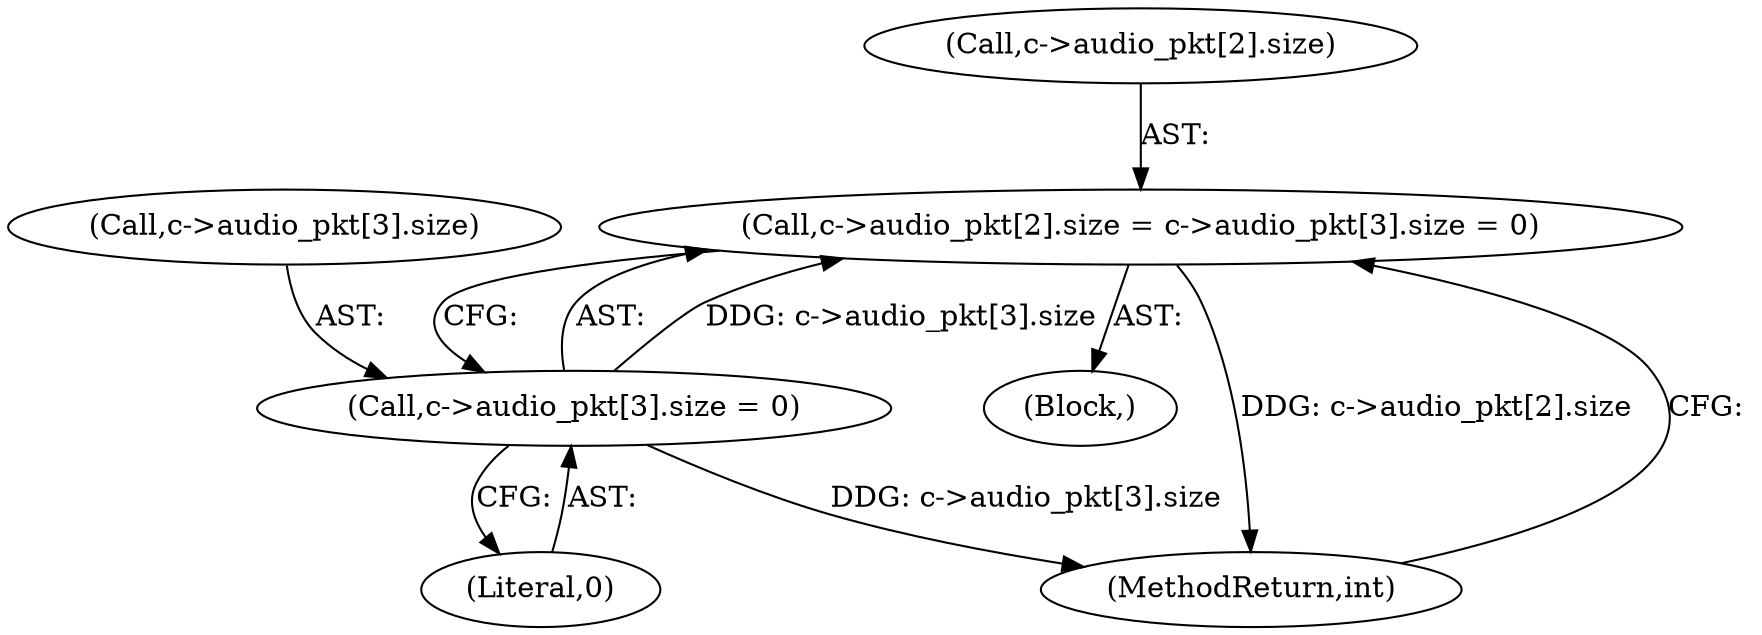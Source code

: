 digraph "0_libav_5a396bb3a66a61a68b80f2369d0249729bf85e04@array" {
"1000220" [label="(Call,c->audio_pkt[2].size = c->audio_pkt[3].size = 0)"];
"1000228" [label="(Call,c->audio_pkt[3].size = 0)"];
"1000219" [label="(Block,)"];
"1000220" [label="(Call,c->audio_pkt[2].size = c->audio_pkt[3].size = 0)"];
"1000261" [label="(MethodReturn,int)"];
"1000236" [label="(Literal,0)"];
"1000221" [label="(Call,c->audio_pkt[2].size)"];
"1000228" [label="(Call,c->audio_pkt[3].size = 0)"];
"1000229" [label="(Call,c->audio_pkt[3].size)"];
"1000220" -> "1000219"  [label="AST: "];
"1000220" -> "1000228"  [label="CFG: "];
"1000221" -> "1000220"  [label="AST: "];
"1000228" -> "1000220"  [label="AST: "];
"1000261" -> "1000220"  [label="CFG: "];
"1000220" -> "1000261"  [label="DDG: c->audio_pkt[2].size"];
"1000228" -> "1000220"  [label="DDG: c->audio_pkt[3].size"];
"1000228" -> "1000236"  [label="CFG: "];
"1000229" -> "1000228"  [label="AST: "];
"1000236" -> "1000228"  [label="AST: "];
"1000228" -> "1000261"  [label="DDG: c->audio_pkt[3].size"];
}
